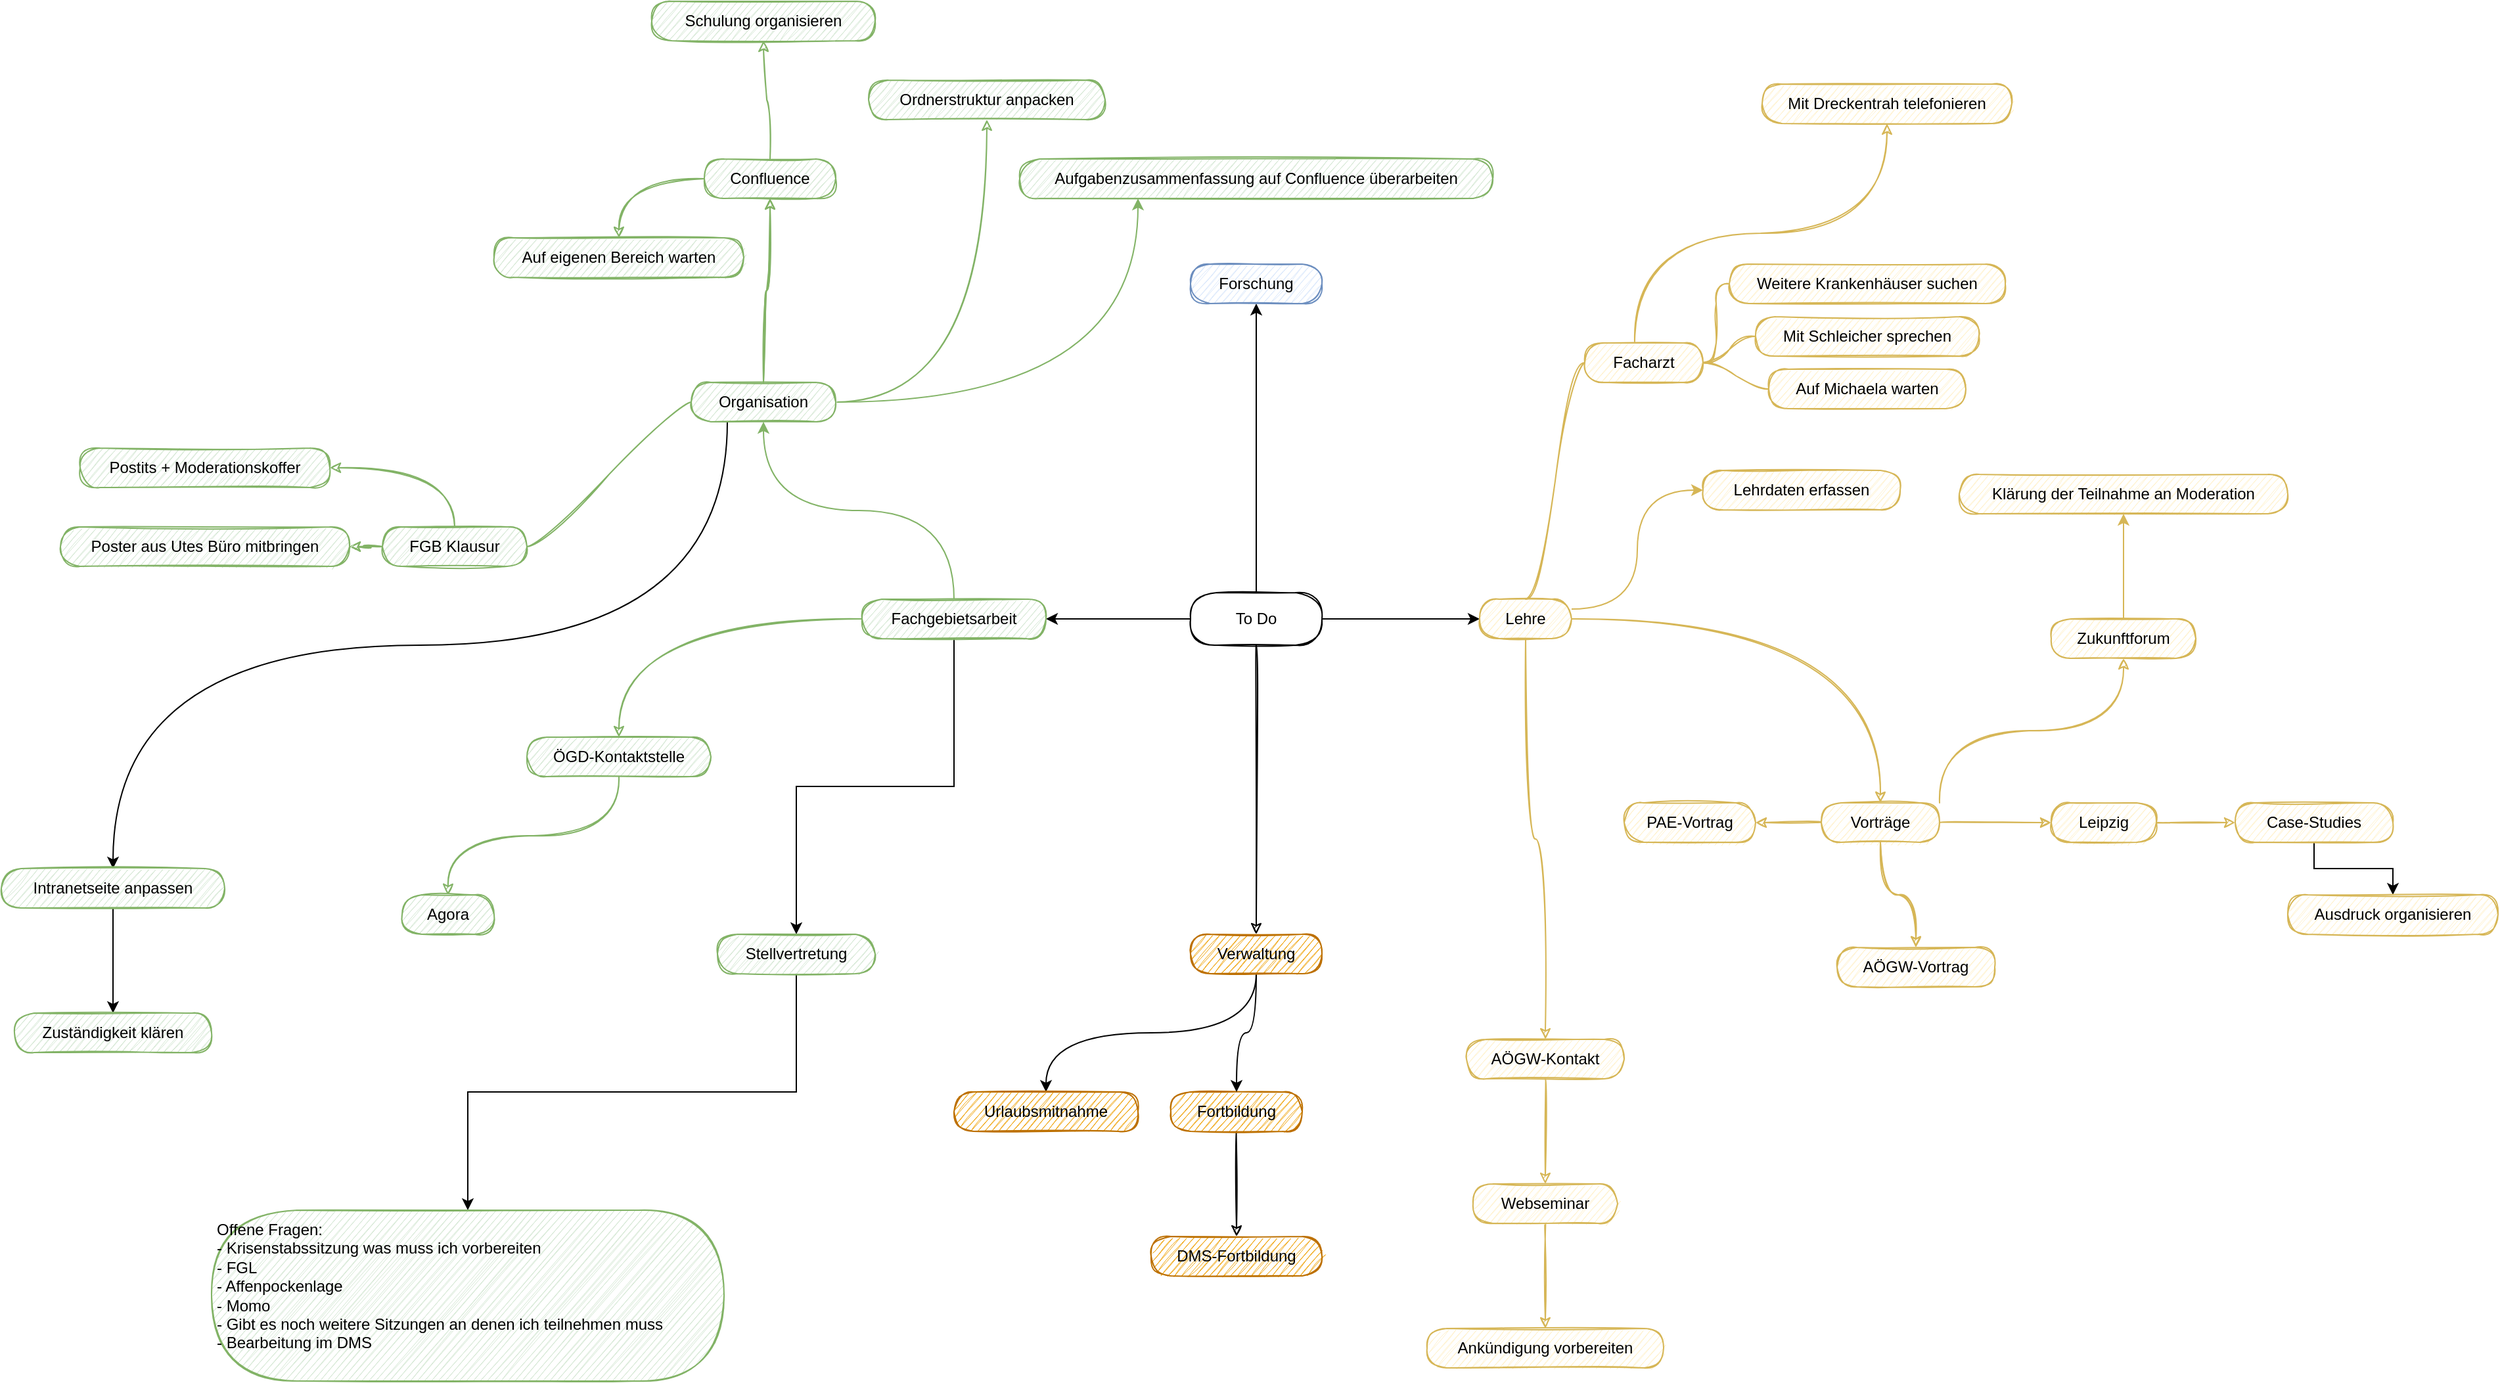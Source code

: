 <mxfile version="20.0.1" type="github">
  <diagram id="R2lEEEUBdFMjLlhIrx00" name="Page-1">
    <mxGraphModel dx="2406" dy="1505" grid="1" gridSize="10" guides="1" tooltips="1" connect="1" arrows="1" fold="1" page="1" pageScale="1" pageWidth="1169" pageHeight="827" math="0" shadow="0" extFonts="Permanent Marker^https://fonts.googleapis.com/css?family=Permanent+Marker">
      <root>
        <mxCell id="0" />
        <mxCell id="1" parent="0" />
        <mxCell id="mQkADK4qdGQxoDrUJaRL-8" style="edgeStyle=orthogonalEdgeStyle;curved=1;rounded=1;sketch=1;orthogonalLoop=1;jettySize=auto;html=1;exitX=1;exitY=0.5;exitDx=0;exitDy=0;fillColor=#fff2cc;strokeColor=#d6b656;" parent="1" source="LMBqHWlyGgOM0QiWOyd5-5" target="mQkADK4qdGQxoDrUJaRL-7" edge="1">
          <mxGeometry relative="1" as="geometry" />
        </mxCell>
        <mxCell id="mQkADK4qdGQxoDrUJaRL-22" value="" style="edgeStyle=orthogonalEdgeStyle;curved=1;rounded=1;sketch=1;orthogonalLoop=1;jettySize=auto;html=1;exitX=0.5;exitY=1;exitDx=0;exitDy=0;fillColor=#d5e8d4;strokeColor=#82b366;" parent="1" source="mQkADK4qdGQxoDrUJaRL-26" target="mQkADK4qdGQxoDrUJaRL-21" edge="1">
          <mxGeometry relative="1" as="geometry" />
        </mxCell>
        <mxCell id="mQkADK4qdGQxoDrUJaRL-40" style="edgeStyle=orthogonalEdgeStyle;curved=1;rounded=1;sketch=1;orthogonalLoop=1;jettySize=auto;html=1;exitX=0.5;exitY=1;exitDx=0;exitDy=0;fillColor=#fff2cc;strokeColor=#d6b656;" parent="1" source="LMBqHWlyGgOM0QiWOyd5-5" target="mQkADK4qdGQxoDrUJaRL-39" edge="1">
          <mxGeometry relative="1" as="geometry" />
        </mxCell>
        <mxCell id="i1Vuqu0Mb9gfkYQ8mBJL-2" style="edgeStyle=orthogonalEdgeStyle;rounded=1;orthogonalLoop=1;jettySize=auto;html=1;exitX=0.5;exitY=1;exitDx=0;exitDy=0;entryX=0.5;entryY=0;entryDx=0;entryDy=0;curved=1;sketch=1;" parent="1" source="uCP_6CUTZvWZAbhtNJwN-77" target="LMBqHWlyGgOM0QiWOyd5-7" edge="1">
          <mxGeometry relative="1" as="geometry" />
        </mxCell>
        <mxCell id="LMBqHWlyGgOM0QiWOyd5-6" style="edgeStyle=orthogonalEdgeStyle;curved=1;orthogonalLoop=1;jettySize=auto;html=1;exitX=1;exitY=0.5;exitDx=0;exitDy=0;entryX=0;entryY=0.5;entryDx=0;entryDy=0;" parent="1" source="uCP_6CUTZvWZAbhtNJwN-77" target="LMBqHWlyGgOM0QiWOyd5-5" edge="1">
          <mxGeometry relative="1" as="geometry" />
        </mxCell>
        <mxCell id="LMBqHWlyGgOM0QiWOyd5-12" style="edgeStyle=orthogonalEdgeStyle;curved=1;orthogonalLoop=1;jettySize=auto;html=1;exitX=0;exitY=0.5;exitDx=0;exitDy=0;entryX=1;entryY=0.5;entryDx=0;entryDy=0;" parent="1" source="uCP_6CUTZvWZAbhtNJwN-77" target="LMBqHWlyGgOM0QiWOyd5-11" edge="1">
          <mxGeometry relative="1" as="geometry" />
        </mxCell>
        <mxCell id="LMBqHWlyGgOM0QiWOyd5-13" style="edgeStyle=orthogonalEdgeStyle;curved=1;orthogonalLoop=1;jettySize=auto;html=1;exitX=0.5;exitY=0;exitDx=0;exitDy=0;entryX=0.5;entryY=1;entryDx=0;entryDy=0;" parent="1" source="uCP_6CUTZvWZAbhtNJwN-77" target="LMBqHWlyGgOM0QiWOyd5-3" edge="1">
          <mxGeometry relative="1" as="geometry" />
        </mxCell>
        <mxCell id="uCP_6CUTZvWZAbhtNJwN-77" value="To Do" style="whiteSpace=wrap;html=1;rounded=1;arcSize=50;align=center;verticalAlign=middle;strokeWidth=1;autosize=1;spacing=4;treeFolding=1;treeMoving=1;newEdgeStyle={&quot;edgeStyle&quot;:&quot;entityRelationEdgeStyle&quot;,&quot;startArrow&quot;:&quot;none&quot;,&quot;endArrow&quot;:&quot;none&quot;,&quot;segment&quot;:10,&quot;curved&quot;:1};sketch=1;" parent="1" vertex="1">
          <mxGeometry x="-250" y="-350" width="100" height="40" as="geometry" />
        </mxCell>
        <mxCell id="uCP_6CUTZvWZAbhtNJwN-92" value="" style="edgeStyle=orthogonalEdgeStyle;curved=1;rounded=1;sketch=1;orthogonalLoop=1;jettySize=auto;html=1;fillColor=#d5e8d4;strokeColor=#82b366;" parent="1" source="uCP_6CUTZvWZAbhtNJwN-78" target="uCP_6CUTZvWZAbhtNJwN-91" edge="1">
          <mxGeometry relative="1" as="geometry" />
        </mxCell>
        <mxCell id="uCP_6CUTZvWZAbhtNJwN-93" value="" style="edgeStyle=orthogonalEdgeStyle;curved=1;rounded=1;sketch=1;orthogonalLoop=1;jettySize=auto;html=1;fillColor=#d5e8d4;strokeColor=#82b366;" parent="1" source="uCP_6CUTZvWZAbhtNJwN-78" target="uCP_6CUTZvWZAbhtNJwN-91" edge="1">
          <mxGeometry relative="1" as="geometry" />
        </mxCell>
        <mxCell id="mQkADK4qdGQxoDrUJaRL-6" value="" style="edgeStyle=orthogonalEdgeStyle;rounded=1;orthogonalLoop=1;jettySize=auto;html=1;sketch=1;curved=1;fillColor=#d5e8d4;strokeColor=#82b366;" parent="1" source="uCP_6CUTZvWZAbhtNJwN-78" target="mQkADK4qdGQxoDrUJaRL-5" edge="1">
          <mxGeometry relative="1" as="geometry" />
        </mxCell>
        <mxCell id="mQkADK4qdGQxoDrUJaRL-27" value="" style="edgeStyle=orthogonalEdgeStyle;curved=1;rounded=1;sketch=1;orthogonalLoop=1;jettySize=auto;html=1;exitX=0;exitY=0.5;exitDx=0;exitDy=0;fillColor=#d5e8d4;strokeColor=#82b366;" parent="1" source="LMBqHWlyGgOM0QiWOyd5-11" target="mQkADK4qdGQxoDrUJaRL-26" edge="1">
          <mxGeometry relative="1" as="geometry" />
        </mxCell>
        <mxCell id="iJZXXsnUd8z4nvPOnFXm-2" style="edgeStyle=orthogonalEdgeStyle;orthogonalLoop=1;jettySize=auto;html=1;exitX=1;exitY=0.5;exitDx=0;exitDy=0;entryX=0.25;entryY=1;entryDx=0;entryDy=0;fillColor=#d5e8d4;strokeColor=#82b366;curved=1;" parent="1" source="uCP_6CUTZvWZAbhtNJwN-78" target="iJZXXsnUd8z4nvPOnFXm-1" edge="1">
          <mxGeometry relative="1" as="geometry" />
        </mxCell>
        <mxCell id="WhxYU8c93TPWR9LYsYF8-5" style="edgeStyle=orthogonalEdgeStyle;orthogonalLoop=1;jettySize=auto;html=1;exitX=0.25;exitY=1;exitDx=0;exitDy=0;entryX=0.5;entryY=0;entryDx=0;entryDy=0;curved=1;" parent="1" source="uCP_6CUTZvWZAbhtNJwN-78" target="WhxYU8c93TPWR9LYsYF8-7" edge="1">
          <mxGeometry relative="1" as="geometry">
            <mxPoint x="-1030" y="-160" as="targetPoint" />
          </mxGeometry>
        </mxCell>
        <mxCell id="uCP_6CUTZvWZAbhtNJwN-78" value="Organisation" style="whiteSpace=wrap;html=1;rounded=1;arcSize=50;align=center;verticalAlign=middle;strokeWidth=1;autosize=1;spacing=4;treeFolding=1;treeMoving=1;newEdgeStyle={&quot;edgeStyle&quot;:&quot;entityRelationEdgeStyle&quot;,&quot;startArrow&quot;:&quot;none&quot;,&quot;endArrow&quot;:&quot;none&quot;,&quot;segment&quot;:10,&quot;curved&quot;:1};sketch=1;fillColor=#d5e8d4;strokeColor=#82b366;" parent="1" vertex="1">
          <mxGeometry x="-630" y="-510" width="110" height="30" as="geometry" />
        </mxCell>
        <mxCell id="mQkADK4qdGQxoDrUJaRL-33" value="" style="edgeStyle=orthogonalEdgeStyle;curved=1;rounded=1;sketch=1;orthogonalLoop=1;jettySize=auto;html=1;fillColor=#d5e8d4;strokeColor=#82b366;" parent="1" source="uCP_6CUTZvWZAbhtNJwN-79" target="mQkADK4qdGQxoDrUJaRL-32" edge="1">
          <mxGeometry relative="1" as="geometry" />
        </mxCell>
        <mxCell id="mQkADK4qdGQxoDrUJaRL-36" value="" style="edgeStyle=orthogonalEdgeStyle;curved=1;rounded=1;sketch=1;orthogonalLoop=1;jettySize=auto;html=1;fillColor=#d5e8d4;strokeColor=#82b366;" parent="1" source="uCP_6CUTZvWZAbhtNJwN-79" target="mQkADK4qdGQxoDrUJaRL-32" edge="1">
          <mxGeometry relative="1" as="geometry" />
        </mxCell>
        <mxCell id="mQkADK4qdGQxoDrUJaRL-38" style="edgeStyle=orthogonalEdgeStyle;curved=1;rounded=1;sketch=1;orthogonalLoop=1;jettySize=auto;html=1;exitX=0.5;exitY=0;exitDx=0;exitDy=0;entryX=1;entryY=0.5;entryDx=0;entryDy=0;fillColor=#d5e8d4;strokeColor=#82b366;" parent="1" source="uCP_6CUTZvWZAbhtNJwN-79" target="mQkADK4qdGQxoDrUJaRL-37" edge="1">
          <mxGeometry relative="1" as="geometry" />
        </mxCell>
        <mxCell id="uCP_6CUTZvWZAbhtNJwN-79" value="FGB Klausur" style="whiteSpace=wrap;html=1;rounded=1;arcSize=50;align=center;verticalAlign=middle;strokeWidth=1;autosize=1;spacing=4;treeFolding=1;treeMoving=1;newEdgeStyle={&quot;edgeStyle&quot;:&quot;entityRelationEdgeStyle&quot;,&quot;startArrow&quot;:&quot;none&quot;,&quot;endArrow&quot;:&quot;none&quot;,&quot;segment&quot;:10,&quot;curved&quot;:1};sketch=1;fillColor=#d5e8d4;strokeColor=#82b366;" parent="1" vertex="1">
          <mxGeometry x="-865" y="-400" width="110" height="30" as="geometry" />
        </mxCell>
        <mxCell id="uCP_6CUTZvWZAbhtNJwN-80" value="" style="edgeStyle=entityRelationEdgeStyle;startArrow=none;endArrow=none;segment=10;curved=1;rounded=1;sketch=1;exitX=0;exitY=0.5;exitDx=0;exitDy=0;fillColor=#d5e8d4;strokeColor=#82b366;" parent="1" source="uCP_6CUTZvWZAbhtNJwN-78" target="uCP_6CUTZvWZAbhtNJwN-79" edge="1">
          <mxGeometry relative="1" as="geometry">
            <mxPoint x="-420" y="-840" as="sourcePoint" />
            <mxPoint x="-340" y="-885" as="targetPoint" />
          </mxGeometry>
        </mxCell>
        <mxCell id="uCP_6CUTZvWZAbhtNJwN-81" value="" style="edgeStyle=entityRelationEdgeStyle;startArrow=none;endArrow=none;segment=10;curved=1;rounded=1;sketch=1;exitX=0.5;exitY=0;exitDx=0;exitDy=0;fillColor=#fff2cc;strokeColor=#d6b656;" parent="1" source="LMBqHWlyGgOM0QiWOyd5-5" target="uCP_6CUTZvWZAbhtNJwN-82" edge="1">
          <mxGeometry relative="1" as="geometry">
            <mxPoint x="-160" y="-350" as="sourcePoint" />
          </mxGeometry>
        </mxCell>
        <mxCell id="mQkADK4qdGQxoDrUJaRL-24" value="" style="edgeStyle=orthogonalEdgeStyle;curved=1;rounded=1;sketch=1;orthogonalLoop=1;jettySize=auto;html=1;exitX=0.422;exitY=-0.033;exitDx=0;exitDy=0;exitPerimeter=0;fillColor=#fff2cc;strokeColor=#d6b656;" parent="1" source="uCP_6CUTZvWZAbhtNJwN-82" target="mQkADK4qdGQxoDrUJaRL-23" edge="1">
          <mxGeometry relative="1" as="geometry" />
        </mxCell>
        <mxCell id="uCP_6CUTZvWZAbhtNJwN-82" value="Facharzt" style="whiteSpace=wrap;html=1;rounded=1;arcSize=50;align=center;verticalAlign=middle;strokeWidth=1;autosize=1;spacing=4;treeFolding=1;treeMoving=1;newEdgeStyle={&quot;edgeStyle&quot;:&quot;entityRelationEdgeStyle&quot;,&quot;startArrow&quot;:&quot;none&quot;,&quot;endArrow&quot;:&quot;none&quot;,&quot;segment&quot;:10,&quot;curved&quot;:1};sketch=1;fillColor=#fff2cc;strokeColor=#d6b656;" parent="1" vertex="1">
          <mxGeometry x="50" y="-540" width="90" height="30" as="geometry" />
        </mxCell>
        <mxCell id="uCP_6CUTZvWZAbhtNJwN-83" value="" style="edgeStyle=entityRelationEdgeStyle;startArrow=none;endArrow=none;segment=10;curved=1;rounded=1;sketch=1;fillColor=#fff2cc;strokeColor=#d6b656;" parent="1" source="uCP_6CUTZvWZAbhtNJwN-82" target="uCP_6CUTZvWZAbhtNJwN-84" edge="1">
          <mxGeometry relative="1" as="geometry">
            <mxPoint x="-30" y="-520" as="sourcePoint" />
          </mxGeometry>
        </mxCell>
        <mxCell id="uCP_6CUTZvWZAbhtNJwN-84" value="Mit Schleicher sprechen" style="whiteSpace=wrap;html=1;rounded=1;arcSize=50;align=center;verticalAlign=middle;strokeWidth=1;autosize=1;spacing=4;treeFolding=1;treeMoving=1;newEdgeStyle={&quot;edgeStyle&quot;:&quot;entityRelationEdgeStyle&quot;,&quot;startArrow&quot;:&quot;none&quot;,&quot;endArrow&quot;:&quot;none&quot;,&quot;segment&quot;:10,&quot;curved&quot;:1};sketch=1;fillColor=#fff2cc;strokeColor=#d6b656;" parent="1" vertex="1">
          <mxGeometry x="180" y="-560" width="170" height="30" as="geometry" />
        </mxCell>
        <mxCell id="uCP_6CUTZvWZAbhtNJwN-85" value="" style="edgeStyle=entityRelationEdgeStyle;startArrow=none;endArrow=none;segment=10;curved=1;rounded=1;sketch=1;fillColor=#fff2cc;strokeColor=#d6b656;" parent="1" source="uCP_6CUTZvWZAbhtNJwN-82" target="uCP_6CUTZvWZAbhtNJwN-86" edge="1">
          <mxGeometry relative="1" as="geometry">
            <mxPoint x="140" y="-525" as="sourcePoint" />
          </mxGeometry>
        </mxCell>
        <mxCell id="uCP_6CUTZvWZAbhtNJwN-86" value="Auf Michaela warten" style="whiteSpace=wrap;html=1;rounded=1;arcSize=50;align=center;verticalAlign=middle;strokeWidth=1;autosize=1;spacing=4;treeFolding=1;treeMoving=1;newEdgeStyle={&quot;edgeStyle&quot;:&quot;entityRelationEdgeStyle&quot;,&quot;startArrow&quot;:&quot;none&quot;,&quot;endArrow&quot;:&quot;none&quot;,&quot;segment&quot;:10,&quot;curved&quot;:1};sketch=1;fillColor=#fff2cc;strokeColor=#d6b656;" parent="1" vertex="1">
          <mxGeometry x="190" y="-520" width="150" height="30" as="geometry" />
        </mxCell>
        <mxCell id="uCP_6CUTZvWZAbhtNJwN-87" value="" style="edgeStyle=entityRelationEdgeStyle;startArrow=none;endArrow=none;segment=10;curved=1;rounded=1;sketch=1;fillColor=#fff2cc;strokeColor=#d6b656;" parent="1" source="uCP_6CUTZvWZAbhtNJwN-82" target="uCP_6CUTZvWZAbhtNJwN-88" edge="1">
          <mxGeometry relative="1" as="geometry">
            <mxPoint x="140" y="-525" as="sourcePoint" />
          </mxGeometry>
        </mxCell>
        <mxCell id="uCP_6CUTZvWZAbhtNJwN-88" value="Weitere Krankenhäuser suchen" style="whiteSpace=wrap;html=1;rounded=1;arcSize=50;align=center;verticalAlign=middle;strokeWidth=1;autosize=1;spacing=4;treeFolding=1;treeMoving=1;newEdgeStyle={&quot;edgeStyle&quot;:&quot;entityRelationEdgeStyle&quot;,&quot;startArrow&quot;:&quot;none&quot;,&quot;endArrow&quot;:&quot;none&quot;,&quot;segment&quot;:10,&quot;curved&quot;:1};sketch=1;fillColor=#fff2cc;strokeColor=#d6b656;" parent="1" vertex="1">
          <mxGeometry x="160" y="-600" width="210" height="30" as="geometry" />
        </mxCell>
        <mxCell id="uCP_6CUTZvWZAbhtNJwN-96" value="" style="edgeStyle=orthogonalEdgeStyle;curved=1;rounded=1;sketch=1;orthogonalLoop=1;jettySize=auto;html=1;exitX=0;exitY=0.5;exitDx=0;exitDy=0;fillColor=#d5e8d4;strokeColor=#82b366;" parent="1" source="uCP_6CUTZvWZAbhtNJwN-91" target="uCP_6CUTZvWZAbhtNJwN-94" edge="1">
          <mxGeometry relative="1" as="geometry" />
        </mxCell>
        <mxCell id="uCP_6CUTZvWZAbhtNJwN-98" value="" style="edgeStyle=orthogonalEdgeStyle;curved=1;rounded=1;sketch=1;orthogonalLoop=1;jettySize=auto;html=1;exitX=0.5;exitY=0;exitDx=0;exitDy=0;fillColor=#d5e8d4;strokeColor=#82b366;" parent="1" source="uCP_6CUTZvWZAbhtNJwN-91" target="uCP_6CUTZvWZAbhtNJwN-97" edge="1">
          <mxGeometry relative="1" as="geometry" />
        </mxCell>
        <mxCell id="uCP_6CUTZvWZAbhtNJwN-91" value="Confluence" style="whiteSpace=wrap;html=1;rounded=1;arcSize=50;align=center;verticalAlign=middle;strokeWidth=1;autosize=1;spacing=4;treeFolding=1;treeMoving=1;newEdgeStyle={&quot;edgeStyle&quot;:&quot;entityRelationEdgeStyle&quot;,&quot;startArrow&quot;:&quot;none&quot;,&quot;endArrow&quot;:&quot;none&quot;,&quot;segment&quot;:10,&quot;curved&quot;:1};sketch=1;fillColor=#d5e8d4;strokeColor=#82b366;" parent="1" vertex="1">
          <mxGeometry x="-620" y="-680" width="100" height="30" as="geometry" />
        </mxCell>
        <mxCell id="uCP_6CUTZvWZAbhtNJwN-94" value="Auf eigenen Bereich warten" style="whiteSpace=wrap;html=1;rounded=1;arcSize=50;align=center;verticalAlign=middle;strokeWidth=1;autosize=1;spacing=4;treeFolding=1;treeMoving=1;newEdgeStyle={&quot;edgeStyle&quot;:&quot;entityRelationEdgeStyle&quot;,&quot;startArrow&quot;:&quot;none&quot;,&quot;endArrow&quot;:&quot;none&quot;,&quot;segment&quot;:10,&quot;curved&quot;:1};sketch=1;fillColor=#d5e8d4;strokeColor=#82b366;" parent="1" vertex="1">
          <mxGeometry x="-780" y="-620" width="190" height="30" as="geometry" />
        </mxCell>
        <mxCell id="uCP_6CUTZvWZAbhtNJwN-97" value="Schulung organisieren" style="whiteSpace=wrap;html=1;rounded=1;arcSize=50;align=center;verticalAlign=middle;strokeWidth=1;autosize=1;spacing=4;treeFolding=1;treeMoving=1;newEdgeStyle={&quot;edgeStyle&quot;:&quot;entityRelationEdgeStyle&quot;,&quot;startArrow&quot;:&quot;none&quot;,&quot;endArrow&quot;:&quot;none&quot;,&quot;segment&quot;:10,&quot;curved&quot;:1};sketch=1;fillColor=#d5e8d4;strokeColor=#82b366;" parent="1" vertex="1">
          <mxGeometry x="-660" y="-800" width="170" height="30" as="geometry" />
        </mxCell>
        <mxCell id="mQkADK4qdGQxoDrUJaRL-5" value="Ordnerstruktur anpacken" style="whiteSpace=wrap;html=1;rounded=1;arcSize=50;align=center;verticalAlign=middle;strokeWidth=1;autosize=1;spacing=4;treeFolding=1;treeMoving=1;newEdgeStyle={&quot;edgeStyle&quot;:&quot;entityRelationEdgeStyle&quot;,&quot;startArrow&quot;:&quot;none&quot;,&quot;endArrow&quot;:&quot;none&quot;,&quot;segment&quot;:10,&quot;curved&quot;:1};sketch=1;fillColor=#d5e8d4;strokeColor=#82b366;" parent="1" vertex="1">
          <mxGeometry x="-495" y="-740" width="180" height="30" as="geometry" />
        </mxCell>
        <mxCell id="mQkADK4qdGQxoDrUJaRL-10" value="" style="edgeStyle=orthogonalEdgeStyle;curved=1;rounded=1;sketch=1;orthogonalLoop=1;jettySize=auto;html=1;fillColor=#fff2cc;strokeColor=#d6b656;" parent="1" source="mQkADK4qdGQxoDrUJaRL-7" target="mQkADK4qdGQxoDrUJaRL-9" edge="1">
          <mxGeometry relative="1" as="geometry" />
        </mxCell>
        <mxCell id="mQkADK4qdGQxoDrUJaRL-12" value="" style="edgeStyle=orthogonalEdgeStyle;curved=1;rounded=1;sketch=1;orthogonalLoop=1;jettySize=auto;html=1;fillColor=#fff2cc;strokeColor=#d6b656;" parent="1" source="mQkADK4qdGQxoDrUJaRL-7" target="mQkADK4qdGQxoDrUJaRL-9" edge="1">
          <mxGeometry relative="1" as="geometry" />
        </mxCell>
        <mxCell id="mQkADK4qdGQxoDrUJaRL-14" value="" style="edgeStyle=orthogonalEdgeStyle;curved=1;rounded=1;sketch=1;orthogonalLoop=1;jettySize=auto;html=1;fillColor=#fff2cc;strokeColor=#d6b656;" parent="1" source="mQkADK4qdGQxoDrUJaRL-7" target="mQkADK4qdGQxoDrUJaRL-13" edge="1">
          <mxGeometry relative="1" as="geometry" />
        </mxCell>
        <mxCell id="mQkADK4qdGQxoDrUJaRL-16" value="" style="edgeStyle=orthogonalEdgeStyle;curved=1;rounded=1;sketch=1;orthogonalLoop=1;jettySize=auto;html=1;fillColor=#fff2cc;strokeColor=#d6b656;" parent="1" source="mQkADK4qdGQxoDrUJaRL-7" target="mQkADK4qdGQxoDrUJaRL-15" edge="1">
          <mxGeometry relative="1" as="geometry" />
        </mxCell>
        <mxCell id="i1Vuqu0Mb9gfkYQ8mBJL-5" style="edgeStyle=orthogonalEdgeStyle;curved=1;rounded=1;sketch=1;orthogonalLoop=1;jettySize=auto;html=1;exitX=1;exitY=0;exitDx=0;exitDy=0;entryX=0.5;entryY=1;entryDx=0;entryDy=0;fillColor=#fff2cc;strokeColor=#d6b656;" parent="1" source="mQkADK4qdGQxoDrUJaRL-7" target="i1Vuqu0Mb9gfkYQ8mBJL-6" edge="1">
          <mxGeometry relative="1" as="geometry">
            <mxPoint x="410" y="-290" as="targetPoint" />
          </mxGeometry>
        </mxCell>
        <mxCell id="mQkADK4qdGQxoDrUJaRL-7" value="Vorträge" style="whiteSpace=wrap;html=1;rounded=1;arcSize=50;align=center;verticalAlign=middle;strokeWidth=1;autosize=1;spacing=4;treeFolding=1;treeMoving=1;newEdgeStyle={&quot;edgeStyle&quot;:&quot;entityRelationEdgeStyle&quot;,&quot;startArrow&quot;:&quot;none&quot;,&quot;endArrow&quot;:&quot;none&quot;,&quot;segment&quot;:10,&quot;curved&quot;:1};sketch=1;fillColor=#fff2cc;strokeColor=#d6b656;" parent="1" vertex="1">
          <mxGeometry x="230" y="-190" width="90" height="30" as="geometry" />
        </mxCell>
        <mxCell id="mQkADK4qdGQxoDrUJaRL-18" value="" style="edgeStyle=orthogonalEdgeStyle;curved=1;rounded=1;sketch=1;orthogonalLoop=1;jettySize=auto;html=1;fillColor=#fff2cc;strokeColor=#d6b656;" parent="1" source="mQkADK4qdGQxoDrUJaRL-9" target="mQkADK4qdGQxoDrUJaRL-17" edge="1" visible="0">
          <mxGeometry relative="1" as="geometry" />
        </mxCell>
        <mxCell id="mQkADK4qdGQxoDrUJaRL-9" value="AÖGW-Vortrag" style="whiteSpace=wrap;html=1;rounded=1;arcSize=50;align=center;verticalAlign=middle;strokeWidth=1;autosize=1;spacing=4;treeFolding=1;treeMoving=1;newEdgeStyle={&quot;edgeStyle&quot;:&quot;entityRelationEdgeStyle&quot;,&quot;startArrow&quot;:&quot;none&quot;,&quot;endArrow&quot;:&quot;none&quot;,&quot;segment&quot;:10,&quot;curved&quot;:1};sketch=1;fillColor=#fff2cc;strokeColor=#d6b656;" parent="1" vertex="1" collapsed="1">
          <mxGeometry x="242" y="-80" width="120" height="30" as="geometry" />
        </mxCell>
        <mxCell id="mQkADK4qdGQxoDrUJaRL-20" value="" style="edgeStyle=orthogonalEdgeStyle;curved=1;rounded=1;sketch=1;orthogonalLoop=1;jettySize=auto;html=1;fillColor=#fff2cc;strokeColor=#d6b656;" parent="1" source="mQkADK4qdGQxoDrUJaRL-13" target="mQkADK4qdGQxoDrUJaRL-19" edge="1">
          <mxGeometry relative="1" as="geometry" />
        </mxCell>
        <mxCell id="mQkADK4qdGQxoDrUJaRL-13" value="Leipzig" style="whiteSpace=wrap;html=1;rounded=1;arcSize=50;align=center;verticalAlign=middle;strokeWidth=1;autosize=1;spacing=4;treeFolding=1;treeMoving=1;newEdgeStyle={&quot;edgeStyle&quot;:&quot;entityRelationEdgeStyle&quot;,&quot;startArrow&quot;:&quot;none&quot;,&quot;endArrow&quot;:&quot;none&quot;,&quot;segment&quot;:10,&quot;curved&quot;:1};sketch=1;fillColor=#fff2cc;strokeColor=#d6b656;" parent="1" vertex="1">
          <mxGeometry x="405" y="-190" width="80" height="30" as="geometry" />
        </mxCell>
        <mxCell id="mQkADK4qdGQxoDrUJaRL-15" value="PAE-Vortrag" style="whiteSpace=wrap;html=1;rounded=1;arcSize=50;align=center;verticalAlign=middle;strokeWidth=1;autosize=1;spacing=4;treeFolding=1;treeMoving=1;newEdgeStyle={&quot;edgeStyle&quot;:&quot;entityRelationEdgeStyle&quot;,&quot;startArrow&quot;:&quot;none&quot;,&quot;endArrow&quot;:&quot;none&quot;,&quot;segment&quot;:10,&quot;curved&quot;:1};sketch=1;fillColor=#fff2cc;strokeColor=#d6b656;" parent="1" vertex="1" collapsed="1">
          <mxGeometry x="80" y="-190" width="100" height="30" as="geometry" />
        </mxCell>
        <mxCell id="mQkADK4qdGQxoDrUJaRL-17" value="Reisekostenantrag" style="whiteSpace=wrap;html=1;rounded=1;arcSize=50;align=center;verticalAlign=middle;strokeWidth=1;autosize=1;spacing=4;treeFolding=1;treeMoving=1;newEdgeStyle={&quot;edgeStyle&quot;:&quot;entityRelationEdgeStyle&quot;,&quot;startArrow&quot;:&quot;none&quot;,&quot;endArrow&quot;:&quot;none&quot;,&quot;segment&quot;:10,&quot;curved&quot;:1};sketch=1;fillColor=#fff2cc;strokeColor=#d6b656;" parent="1" vertex="1" visible="0">
          <mxGeometry x="967" y="700" width="150" height="30" as="geometry" />
        </mxCell>
        <mxCell id="EqNBs5KsHoC-4JBRnSRj-2" value="" style="edgeStyle=orthogonalEdgeStyle;rounded=0;orthogonalLoop=1;jettySize=auto;html=1;" parent="1" source="mQkADK4qdGQxoDrUJaRL-19" target="EqNBs5KsHoC-4JBRnSRj-1" edge="1">
          <mxGeometry relative="1" as="geometry" />
        </mxCell>
        <mxCell id="mQkADK4qdGQxoDrUJaRL-19" value="Case-Studies" style="whiteSpace=wrap;html=1;rounded=1;arcSize=50;align=center;verticalAlign=middle;strokeWidth=1;autosize=1;spacing=4;treeFolding=1;treeMoving=1;newEdgeStyle={&quot;edgeStyle&quot;:&quot;entityRelationEdgeStyle&quot;,&quot;startArrow&quot;:&quot;none&quot;,&quot;endArrow&quot;:&quot;none&quot;,&quot;segment&quot;:10,&quot;curved&quot;:1};sketch=1;fillColor=#fff2cc;strokeColor=#d6b656;" parent="1" vertex="1">
          <mxGeometry x="545" y="-190" width="120" height="30" as="geometry" />
        </mxCell>
        <mxCell id="mQkADK4qdGQxoDrUJaRL-21" value="Agora" style="whiteSpace=wrap;html=1;rounded=1;arcSize=50;align=center;verticalAlign=middle;strokeWidth=1;autosize=1;spacing=4;treeFolding=1;treeMoving=1;newEdgeStyle={&quot;edgeStyle&quot;:&quot;entityRelationEdgeStyle&quot;,&quot;startArrow&quot;:&quot;none&quot;,&quot;endArrow&quot;:&quot;none&quot;,&quot;segment&quot;:10,&quot;curved&quot;:1};sketch=1;fillColor=#d5e8d4;strokeColor=#82b366;" parent="1" vertex="1">
          <mxGeometry x="-850" y="-120" width="70" height="30" as="geometry" />
        </mxCell>
        <mxCell id="mQkADK4qdGQxoDrUJaRL-23" value="&lt;div&gt;Mit Dreckentrah telefonieren&lt;/div&gt;" style="whiteSpace=wrap;html=1;rounded=1;arcSize=50;align=center;verticalAlign=middle;strokeWidth=1;autosize=1;spacing=4;treeFolding=1;treeMoving=1;newEdgeStyle={&quot;edgeStyle&quot;:&quot;entityRelationEdgeStyle&quot;,&quot;startArrow&quot;:&quot;none&quot;,&quot;endArrow&quot;:&quot;none&quot;,&quot;segment&quot;:10,&quot;curved&quot;:1};sketch=1;fillColor=#fff2cc;strokeColor=#d6b656;" parent="1" vertex="1">
          <mxGeometry x="185" y="-737" width="190" height="30" as="geometry" />
        </mxCell>
        <mxCell id="mQkADK4qdGQxoDrUJaRL-29" value="" style="edgeStyle=orthogonalEdgeStyle;curved=1;rounded=1;sketch=1;orthogonalLoop=1;jettySize=auto;html=1;fillColor=#d5e8d4;strokeColor=#82b366;" parent="1" source="mQkADK4qdGQxoDrUJaRL-26" target="mQkADK4qdGQxoDrUJaRL-28" edge="1" visible="0">
          <mxGeometry relative="1" as="geometry" />
        </mxCell>
        <mxCell id="mQkADK4qdGQxoDrUJaRL-31" value="" style="edgeStyle=orthogonalEdgeStyle;curved=1;rounded=1;sketch=1;orthogonalLoop=1;jettySize=auto;html=1;fillColor=#d5e8d4;strokeColor=#82b366;" parent="1" source="mQkADK4qdGQxoDrUJaRL-26" target="mQkADK4qdGQxoDrUJaRL-30" edge="1" visible="0">
          <mxGeometry relative="1" as="geometry" />
        </mxCell>
        <mxCell id="mQkADK4qdGQxoDrUJaRL-26" value="ÖGD-Kontaktstelle" style="whiteSpace=wrap;html=1;rounded=1;arcSize=50;align=center;verticalAlign=middle;strokeWidth=1;autosize=1;spacing=4;treeFolding=1;treeMoving=1;newEdgeStyle={&quot;edgeStyle&quot;:&quot;entityRelationEdgeStyle&quot;,&quot;startArrow&quot;:&quot;none&quot;,&quot;endArrow&quot;:&quot;none&quot;,&quot;segment&quot;:10,&quot;curved&quot;:1};sketch=1;fillColor=#d5e8d4;strokeColor=#82b366;" parent="1" vertex="1" collapsed="1">
          <mxGeometry x="-755" y="-240" width="140" height="30" as="geometry" />
        </mxCell>
        <mxCell id="mQkADK4qdGQxoDrUJaRL-28" value="Padlet Rückmeldungen anschauen" style="whiteSpace=wrap;html=1;rounded=1;arcSize=50;align=center;verticalAlign=middle;strokeWidth=1;autosize=1;spacing=4;treeFolding=1;treeMoving=1;newEdgeStyle={&quot;edgeStyle&quot;:&quot;entityRelationEdgeStyle&quot;,&quot;startArrow&quot;:&quot;none&quot;,&quot;endArrow&quot;:&quot;none&quot;,&quot;segment&quot;:10,&quot;curved&quot;:1};sketch=1;fillColor=#d5e8d4;strokeColor=#82b366;" parent="1" vertex="1" visible="0">
          <mxGeometry x="145" y="540" width="230" height="30" as="geometry" />
        </mxCell>
        <mxCell id="mQkADK4qdGQxoDrUJaRL-30" value="Nächstes Treffen vorbereiten" style="whiteSpace=wrap;html=1;rounded=1;arcSize=50;align=center;verticalAlign=middle;strokeWidth=1;autosize=1;spacing=4;treeFolding=1;treeMoving=1;newEdgeStyle={&quot;edgeStyle&quot;:&quot;entityRelationEdgeStyle&quot;,&quot;startArrow&quot;:&quot;none&quot;,&quot;endArrow&quot;:&quot;none&quot;,&quot;segment&quot;:10,&quot;curved&quot;:1};sketch=1;fillColor=#d5e8d4;strokeColor=#82b366;" parent="1" vertex="1" visible="0">
          <mxGeometry x="-60" y="430" width="200" height="30" as="geometry" />
        </mxCell>
        <mxCell id="mQkADK4qdGQxoDrUJaRL-32" value="Poster aus Utes Büro mitbringen" style="whiteSpace=wrap;html=1;rounded=1;arcSize=50;align=center;verticalAlign=middle;strokeWidth=1;autosize=1;spacing=4;treeFolding=1;treeMoving=1;newEdgeStyle={&quot;edgeStyle&quot;:&quot;entityRelationEdgeStyle&quot;,&quot;startArrow&quot;:&quot;none&quot;,&quot;endArrow&quot;:&quot;none&quot;,&quot;segment&quot;:10,&quot;curved&quot;:1};sketch=1;fillColor=#d5e8d4;strokeColor=#82b366;" parent="1" vertex="1">
          <mxGeometry x="-1110" y="-400" width="220" height="30" as="geometry" />
        </mxCell>
        <mxCell id="mQkADK4qdGQxoDrUJaRL-37" value="Postits + Moderationskoffer" style="whiteSpace=wrap;html=1;rounded=1;arcSize=50;align=center;verticalAlign=middle;strokeWidth=1;autosize=1;spacing=4;treeFolding=1;treeMoving=1;newEdgeStyle={&quot;edgeStyle&quot;:&quot;entityRelationEdgeStyle&quot;,&quot;startArrow&quot;:&quot;none&quot;,&quot;endArrow&quot;:&quot;none&quot;,&quot;segment&quot;:10,&quot;curved&quot;:1};sketch=1;fillColor=#d5e8d4;strokeColor=#82b366;" parent="1" vertex="1">
          <mxGeometry x="-1095" y="-460" width="190" height="30" as="geometry" />
        </mxCell>
        <mxCell id="mQkADK4qdGQxoDrUJaRL-42" value="" style="edgeStyle=orthogonalEdgeStyle;curved=1;rounded=1;sketch=1;orthogonalLoop=1;jettySize=auto;html=1;fillColor=#fff2cc;strokeColor=#d6b656;" parent="1" source="mQkADK4qdGQxoDrUJaRL-39" target="mQkADK4qdGQxoDrUJaRL-41" edge="1">
          <mxGeometry relative="1" as="geometry" />
        </mxCell>
        <mxCell id="mQkADK4qdGQxoDrUJaRL-39" value="AÖGW-Kontakt" style="whiteSpace=wrap;html=1;rounded=1;arcSize=50;align=center;verticalAlign=middle;strokeWidth=1;autosize=1;spacing=4;treeFolding=1;treeMoving=1;newEdgeStyle={&quot;edgeStyle&quot;:&quot;entityRelationEdgeStyle&quot;,&quot;startArrow&quot;:&quot;none&quot;,&quot;endArrow&quot;:&quot;none&quot;,&quot;segment&quot;:10,&quot;curved&quot;:1};sketch=1;fillColor=#fff2cc;strokeColor=#d6b656;" parent="1" vertex="1">
          <mxGeometry x="-40" y="-10" width="120" height="30" as="geometry" />
        </mxCell>
        <mxCell id="mQkADK4qdGQxoDrUJaRL-44" value="" style="edgeStyle=orthogonalEdgeStyle;curved=1;rounded=1;sketch=1;orthogonalLoop=1;jettySize=auto;html=1;fillColor=#fff2cc;strokeColor=#d6b656;" parent="1" source="mQkADK4qdGQxoDrUJaRL-41" target="mQkADK4qdGQxoDrUJaRL-43" edge="1">
          <mxGeometry relative="1" as="geometry" />
        </mxCell>
        <mxCell id="mQkADK4qdGQxoDrUJaRL-41" value="Webseminar" style="whiteSpace=wrap;html=1;rounded=1;arcSize=50;align=center;verticalAlign=middle;strokeWidth=1;autosize=1;spacing=4;treeFolding=1;treeMoving=1;newEdgeStyle={&quot;edgeStyle&quot;:&quot;entityRelationEdgeStyle&quot;,&quot;startArrow&quot;:&quot;none&quot;,&quot;endArrow&quot;:&quot;none&quot;,&quot;segment&quot;:10,&quot;curved&quot;:1};sketch=1;fillColor=#fff2cc;strokeColor=#d6b656;" parent="1" vertex="1">
          <mxGeometry x="-35" y="100" width="110" height="30" as="geometry" />
        </mxCell>
        <mxCell id="mQkADK4qdGQxoDrUJaRL-43" value="Ankündigung vorbereiten" style="whiteSpace=wrap;html=1;rounded=1;arcSize=50;align=center;verticalAlign=middle;strokeWidth=1;autosize=1;spacing=4;treeFolding=1;treeMoving=1;newEdgeStyle={&quot;edgeStyle&quot;:&quot;entityRelationEdgeStyle&quot;,&quot;startArrow&quot;:&quot;none&quot;,&quot;endArrow&quot;:&quot;none&quot;,&quot;segment&quot;:10,&quot;curved&quot;:1};sketch=1;fillColor=#fff2cc;strokeColor=#d6b656;" parent="1" vertex="1">
          <mxGeometry x="-70" y="210" width="180" height="30" as="geometry" />
        </mxCell>
        <mxCell id="i1Vuqu0Mb9gfkYQ8mBJL-4" value="" style="edgeStyle=orthogonalEdgeStyle;curved=1;rounded=1;sketch=1;orthogonalLoop=1;jettySize=auto;html=1;" parent="1" source="i1Vuqu0Mb9gfkYQ8mBJL-1" target="i1Vuqu0Mb9gfkYQ8mBJL-3" edge="1">
          <mxGeometry relative="1" as="geometry" />
        </mxCell>
        <mxCell id="i1Vuqu0Mb9gfkYQ8mBJL-1" value="Fortbildung" style="whiteSpace=wrap;html=1;rounded=1;arcSize=50;align=center;verticalAlign=middle;strokeWidth=1;autosize=1;spacing=4;treeFolding=1;treeMoving=1;newEdgeStyle={&quot;edgeStyle&quot;:&quot;entityRelationEdgeStyle&quot;,&quot;startArrow&quot;:&quot;none&quot;,&quot;endArrow&quot;:&quot;none&quot;,&quot;segment&quot;:10,&quot;curved&quot;:1};sketch=1;fillColor=#f0a30a;strokeColor=#BD7000;fontColor=#000000;" parent="1" vertex="1">
          <mxGeometry x="-265" y="30" width="100" height="30" as="geometry" />
        </mxCell>
        <mxCell id="i1Vuqu0Mb9gfkYQ8mBJL-3" value="&lt;div&gt;DMS-Fortbildung&lt;/div&gt;" style="whiteSpace=wrap;html=1;rounded=1;arcSize=50;align=center;verticalAlign=middle;strokeWidth=1;autosize=1;spacing=4;treeFolding=1;treeMoving=1;newEdgeStyle={&quot;edgeStyle&quot;:&quot;entityRelationEdgeStyle&quot;,&quot;startArrow&quot;:&quot;none&quot;,&quot;endArrow&quot;:&quot;none&quot;,&quot;segment&quot;:10,&quot;curved&quot;:1};sketch=1;fillColor=#f0a30a;strokeColor=#BD7000;fontColor=#000000;" parent="1" vertex="1">
          <mxGeometry x="-280" y="140" width="130" height="30" as="geometry" />
        </mxCell>
        <mxCell id="LMBqHWlyGgOM0QiWOyd5-2" value="" style="edgeStyle=orthogonalEdgeStyle;rounded=0;orthogonalLoop=1;jettySize=auto;html=1;fillColor=#fff2cc;strokeColor=#d6b656;" parent="1" source="i1Vuqu0Mb9gfkYQ8mBJL-6" target="LMBqHWlyGgOM0QiWOyd5-1" edge="1">
          <mxGeometry relative="1" as="geometry" />
        </mxCell>
        <mxCell id="i1Vuqu0Mb9gfkYQ8mBJL-6" value="Zukunftforum" style="whiteSpace=wrap;html=1;rounded=1;arcSize=50;align=center;verticalAlign=middle;strokeWidth=1;autosize=1;spacing=4;treeFolding=1;treeMoving=1;newEdgeStyle={&quot;edgeStyle&quot;:&quot;entityRelationEdgeStyle&quot;,&quot;startArrow&quot;:&quot;none&quot;,&quot;endArrow&quot;:&quot;none&quot;,&quot;segment&quot;:10,&quot;curved&quot;:1};sketch=1;fillColor=#fff2cc;strokeColor=#d6b656;" parent="1" vertex="1">
          <mxGeometry x="405" y="-330" width="110" height="30" as="geometry" />
        </mxCell>
        <mxCell id="LMBqHWlyGgOM0QiWOyd5-1" value="Klärung der Teilnahme an Moderation" style="whiteSpace=wrap;html=1;rounded=1;arcSize=50;align=center;verticalAlign=middle;strokeWidth=1;autosize=1;spacing=4;treeFolding=1;treeMoving=1;newEdgeStyle={&quot;edgeStyle&quot;:&quot;entityRelationEdgeStyle&quot;,&quot;startArrow&quot;:&quot;none&quot;,&quot;endArrow&quot;:&quot;none&quot;,&quot;segment&quot;:10,&quot;curved&quot;:1};sketch=1;fillColor=#fff2cc;strokeColor=#d6b656;" parent="1" vertex="1">
          <mxGeometry x="335" y="-440" width="250" height="30" as="geometry" />
        </mxCell>
        <mxCell id="LMBqHWlyGgOM0QiWOyd5-3" value="Forschung" style="whiteSpace=wrap;html=1;rounded=1;arcSize=50;align=center;verticalAlign=middle;strokeWidth=1;autosize=1;spacing=4;treeFolding=1;treeMoving=1;newEdgeStyle={&quot;edgeStyle&quot;:&quot;entityRelationEdgeStyle&quot;,&quot;startArrow&quot;:&quot;none&quot;,&quot;endArrow&quot;:&quot;none&quot;,&quot;segment&quot;:10,&quot;curved&quot;:1};sketch=1;fillColor=#dae8fc;strokeColor=#6c8ebf;" parent="1" vertex="1">
          <mxGeometry x="-250" y="-600" width="100" height="30" as="geometry" />
        </mxCell>
        <mxCell id="LMBqHWlyGgOM0QiWOyd5-19" style="edgeStyle=orthogonalEdgeStyle;curved=1;orthogonalLoop=1;jettySize=auto;html=1;exitX=1;exitY=0.25;exitDx=0;exitDy=0;entryX=0;entryY=0.5;entryDx=0;entryDy=0;fillColor=#fff2cc;strokeColor=#d6b656;" parent="1" source="LMBqHWlyGgOM0QiWOyd5-5" target="LMBqHWlyGgOM0QiWOyd5-18" edge="1">
          <mxGeometry relative="1" as="geometry" />
        </mxCell>
        <mxCell id="LMBqHWlyGgOM0QiWOyd5-5" value="Lehre" style="whiteSpace=wrap;html=1;rounded=1;arcSize=50;align=center;verticalAlign=middle;strokeWidth=1;autosize=1;spacing=4;treeFolding=1;treeMoving=1;newEdgeStyle={&quot;edgeStyle&quot;:&quot;entityRelationEdgeStyle&quot;,&quot;startArrow&quot;:&quot;none&quot;,&quot;endArrow&quot;:&quot;none&quot;,&quot;segment&quot;:10,&quot;curved&quot;:1};sketch=1;fillColor=#fff2cc;strokeColor=#d6b656;" parent="1" vertex="1">
          <mxGeometry x="-30" y="-345" width="70" height="30" as="geometry" />
        </mxCell>
        <mxCell id="LMBqHWlyGgOM0QiWOyd5-8" style="edgeStyle=orthogonalEdgeStyle;curved=1;orthogonalLoop=1;jettySize=auto;html=1;exitX=0.5;exitY=1;exitDx=0;exitDy=0;entryX=0.5;entryY=0;entryDx=0;entryDy=0;" parent="1" source="LMBqHWlyGgOM0QiWOyd5-7" target="i1Vuqu0Mb9gfkYQ8mBJL-1" edge="1">
          <mxGeometry relative="1" as="geometry" />
        </mxCell>
        <mxCell id="LMBqHWlyGgOM0QiWOyd5-10" style="edgeStyle=orthogonalEdgeStyle;curved=1;orthogonalLoop=1;jettySize=auto;html=1;exitX=0.5;exitY=1;exitDx=0;exitDy=0;entryX=0.5;entryY=0;entryDx=0;entryDy=0;" parent="1" source="LMBqHWlyGgOM0QiWOyd5-7" target="LMBqHWlyGgOM0QiWOyd5-9" edge="1">
          <mxGeometry relative="1" as="geometry" />
        </mxCell>
        <mxCell id="LMBqHWlyGgOM0QiWOyd5-7" value="Verwaltung" style="whiteSpace=wrap;html=1;rounded=1;arcSize=50;align=center;verticalAlign=middle;strokeWidth=1;autosize=1;spacing=4;treeFolding=1;treeMoving=1;newEdgeStyle={&quot;edgeStyle&quot;:&quot;entityRelationEdgeStyle&quot;,&quot;startArrow&quot;:&quot;none&quot;,&quot;endArrow&quot;:&quot;none&quot;,&quot;segment&quot;:10,&quot;curved&quot;:1};sketch=1;fillColor=#f0a30a;strokeColor=#BD7000;fontColor=#000000;" parent="1" vertex="1">
          <mxGeometry x="-250" y="-90" width="100" height="30" as="geometry" />
        </mxCell>
        <mxCell id="LMBqHWlyGgOM0QiWOyd5-9" value="Urlaubsmitnahme" style="whiteSpace=wrap;html=1;rounded=1;arcSize=50;align=center;verticalAlign=middle;strokeWidth=1;autosize=1;spacing=4;treeFolding=1;treeMoving=1;newEdgeStyle={&quot;edgeStyle&quot;:&quot;entityRelationEdgeStyle&quot;,&quot;startArrow&quot;:&quot;none&quot;,&quot;endArrow&quot;:&quot;none&quot;,&quot;segment&quot;:10,&quot;curved&quot;:1};sketch=1;fillColor=#f0a30a;strokeColor=#BD7000;fontColor=#000000;" parent="1" vertex="1">
          <mxGeometry x="-430" y="30" width="140" height="30" as="geometry" />
        </mxCell>
        <mxCell id="LMBqHWlyGgOM0QiWOyd5-16" style="edgeStyle=orthogonalEdgeStyle;curved=1;orthogonalLoop=1;jettySize=auto;html=1;exitX=0.5;exitY=0;exitDx=0;exitDy=0;entryX=0.5;entryY=1;entryDx=0;entryDy=0;fillColor=#d5e8d4;strokeColor=#82b366;" parent="1" source="LMBqHWlyGgOM0QiWOyd5-11" target="uCP_6CUTZvWZAbhtNJwN-78" edge="1">
          <mxGeometry relative="1" as="geometry" />
        </mxCell>
        <mxCell id="WhxYU8c93TPWR9LYsYF8-2" value="" style="edgeStyle=orthogonalEdgeStyle;rounded=0;orthogonalLoop=1;jettySize=auto;html=1;" parent="1" source="LMBqHWlyGgOM0QiWOyd5-11" target="WhxYU8c93TPWR9LYsYF8-1" edge="1">
          <mxGeometry relative="1" as="geometry" />
        </mxCell>
        <mxCell id="LMBqHWlyGgOM0QiWOyd5-11" value="Fachgebietsarbeit" style="whiteSpace=wrap;html=1;rounded=1;arcSize=50;align=center;verticalAlign=middle;strokeWidth=1;autosize=1;spacing=4;treeFolding=1;treeMoving=1;newEdgeStyle={&quot;edgeStyle&quot;:&quot;entityRelationEdgeStyle&quot;,&quot;startArrow&quot;:&quot;none&quot;,&quot;endArrow&quot;:&quot;none&quot;,&quot;segment&quot;:10,&quot;curved&quot;:1};sketch=1;fillColor=#d5e8d4;strokeColor=#82b366;" parent="1" vertex="1">
          <mxGeometry x="-500" y="-345" width="140" height="30" as="geometry" />
        </mxCell>
        <mxCell id="LMBqHWlyGgOM0QiWOyd5-18" value="Lehrdaten erfassen" style="whiteSpace=wrap;html=1;rounded=1;arcSize=50;align=center;verticalAlign=middle;strokeWidth=1;autosize=1;spacing=4;treeFolding=1;treeMoving=1;newEdgeStyle={&quot;edgeStyle&quot;:&quot;entityRelationEdgeStyle&quot;,&quot;startArrow&quot;:&quot;none&quot;,&quot;endArrow&quot;:&quot;none&quot;,&quot;segment&quot;:10,&quot;curved&quot;:1};sketch=1;fillColor=#fff2cc;strokeColor=#d6b656;" parent="1" vertex="1" collapsed="1">
          <mxGeometry x="140" y="-443" width="150" height="30" as="geometry" />
        </mxCell>
        <mxCell id="iJZXXsnUd8z4nvPOnFXm-1" value="Aufgabenzusammenfassung auf Confluence überarbeiten" style="whiteSpace=wrap;html=1;rounded=1;arcSize=50;align=center;verticalAlign=middle;strokeWidth=1;autosize=1;spacing=4;treeFolding=1;treeMoving=1;newEdgeStyle={&quot;edgeStyle&quot;:&quot;entityRelationEdgeStyle&quot;,&quot;startArrow&quot;:&quot;none&quot;,&quot;endArrow&quot;:&quot;none&quot;,&quot;segment&quot;:10,&quot;curved&quot;:1};sketch=1;fillColor=#d5e8d4;strokeColor=#82b366;" parent="1" vertex="1">
          <mxGeometry x="-380" y="-680" width="360" height="30" as="geometry" />
        </mxCell>
        <mxCell id="WhxYU8c93TPWR9LYsYF8-4" value="" style="edgeStyle=orthogonalEdgeStyle;rounded=0;orthogonalLoop=1;jettySize=auto;html=1;" parent="1" source="WhxYU8c93TPWR9LYsYF8-1" target="WhxYU8c93TPWR9LYsYF8-3" edge="1">
          <mxGeometry relative="1" as="geometry" />
        </mxCell>
        <mxCell id="WhxYU8c93TPWR9LYsYF8-1" value="Stellvertretung" style="whiteSpace=wrap;html=1;rounded=1;arcSize=50;align=center;verticalAlign=middle;strokeWidth=1;autosize=1;spacing=4;treeFolding=1;treeMoving=1;newEdgeStyle={&quot;edgeStyle&quot;:&quot;entityRelationEdgeStyle&quot;,&quot;startArrow&quot;:&quot;none&quot;,&quot;endArrow&quot;:&quot;none&quot;,&quot;segment&quot;:10,&quot;curved&quot;:1};sketch=1;fillColor=#d5e8d4;strokeColor=#82b366;" parent="1" vertex="1">
          <mxGeometry x="-610" y="-90" width="120" height="30" as="geometry" />
        </mxCell>
        <mxCell id="WhxYU8c93TPWR9LYsYF8-3" value="&lt;div align=&quot;left&quot;&gt;Offene Fragen:&lt;/div&gt;&lt;div align=&quot;left&quot;&gt;- Krisenstabssitzung was muss ich vorbereiten&lt;br&gt;&lt;/div&gt;&lt;div align=&quot;left&quot;&gt;- FGL&lt;/div&gt;&lt;div align=&quot;left&quot;&gt;- Affenpockenlage&lt;br&gt;&lt;/div&gt;&lt;div align=&quot;left&quot;&gt;- Momo&lt;br&gt;&lt;/div&gt;&lt;div align=&quot;left&quot;&gt;- Gibt es noch weitere Sitzungen an denen ich teilnehmen muss&lt;/div&gt;&lt;div align=&quot;left&quot;&gt;- Bearbeitung im DMS&lt;br&gt;&lt;/div&gt;&lt;div align=&quot;left&quot;&gt;&lt;br&gt;&lt;/div&gt;" style="whiteSpace=wrap;html=1;rounded=1;arcSize=50;align=left;verticalAlign=middle;strokeWidth=1;autosize=1;spacing=4;treeFolding=1;treeMoving=1;newEdgeStyle={&quot;edgeStyle&quot;:&quot;entityRelationEdgeStyle&quot;,&quot;startArrow&quot;:&quot;none&quot;,&quot;endArrow&quot;:&quot;none&quot;,&quot;segment&quot;:10,&quot;curved&quot;:1};sketch=1;fillColor=#d5e8d4;strokeColor=#82b366;" parent="1" vertex="1">
          <mxGeometry x="-995" y="120" width="390" height="130" as="geometry" />
        </mxCell>
        <mxCell id="WhxYU8c93TPWR9LYsYF8-9" value="" style="edgeStyle=orthogonalEdgeStyle;rounded=0;orthogonalLoop=1;jettySize=auto;html=1;" parent="1" source="WhxYU8c93TPWR9LYsYF8-7" target="WhxYU8c93TPWR9LYsYF8-8" edge="1">
          <mxGeometry relative="1" as="geometry" />
        </mxCell>
        <mxCell id="WhxYU8c93TPWR9LYsYF8-7" value="Intranetseite anpassen" style="whiteSpace=wrap;html=1;rounded=1;arcSize=50;align=center;verticalAlign=middle;strokeWidth=1;autosize=1;spacing=4;treeFolding=1;treeMoving=1;newEdgeStyle={&quot;edgeStyle&quot;:&quot;entityRelationEdgeStyle&quot;,&quot;startArrow&quot;:&quot;none&quot;,&quot;endArrow&quot;:&quot;none&quot;,&quot;segment&quot;:10,&quot;curved&quot;:1};sketch=1;fillColor=#d5e8d4;strokeColor=#82b366;" parent="1" vertex="1">
          <mxGeometry x="-1155" y="-140" width="170" height="30" as="geometry" />
        </mxCell>
        <mxCell id="WhxYU8c93TPWR9LYsYF8-8" value="Zuständigkeit klären" style="whiteSpace=wrap;html=1;rounded=1;arcSize=50;align=center;verticalAlign=middle;strokeWidth=1;autosize=1;spacing=4;treeFolding=1;treeMoving=1;newEdgeStyle={&quot;edgeStyle&quot;:&quot;entityRelationEdgeStyle&quot;,&quot;startArrow&quot;:&quot;none&quot;,&quot;endArrow&quot;:&quot;none&quot;,&quot;segment&quot;:10,&quot;curved&quot;:1};sketch=1;fillColor=#d5e8d4;strokeColor=#82b366;" parent="1" vertex="1">
          <mxGeometry x="-1145" y="-30" width="150" height="30" as="geometry" />
        </mxCell>
        <mxCell id="EqNBs5KsHoC-4JBRnSRj-1" value="Ausdruck organisieren" style="whiteSpace=wrap;html=1;rounded=1;arcSize=50;align=center;verticalAlign=middle;strokeWidth=1;autosize=1;spacing=4;treeFolding=1;treeMoving=1;newEdgeStyle={&quot;edgeStyle&quot;:&quot;entityRelationEdgeStyle&quot;,&quot;startArrow&quot;:&quot;none&quot;,&quot;endArrow&quot;:&quot;none&quot;,&quot;segment&quot;:10,&quot;curved&quot;:1};sketch=1;fillColor=#fff2cc;strokeColor=#d6b656;" parent="1" vertex="1">
          <mxGeometry x="585" y="-120" width="160" height="30" as="geometry" />
        </mxCell>
      </root>
    </mxGraphModel>
  </diagram>
</mxfile>
